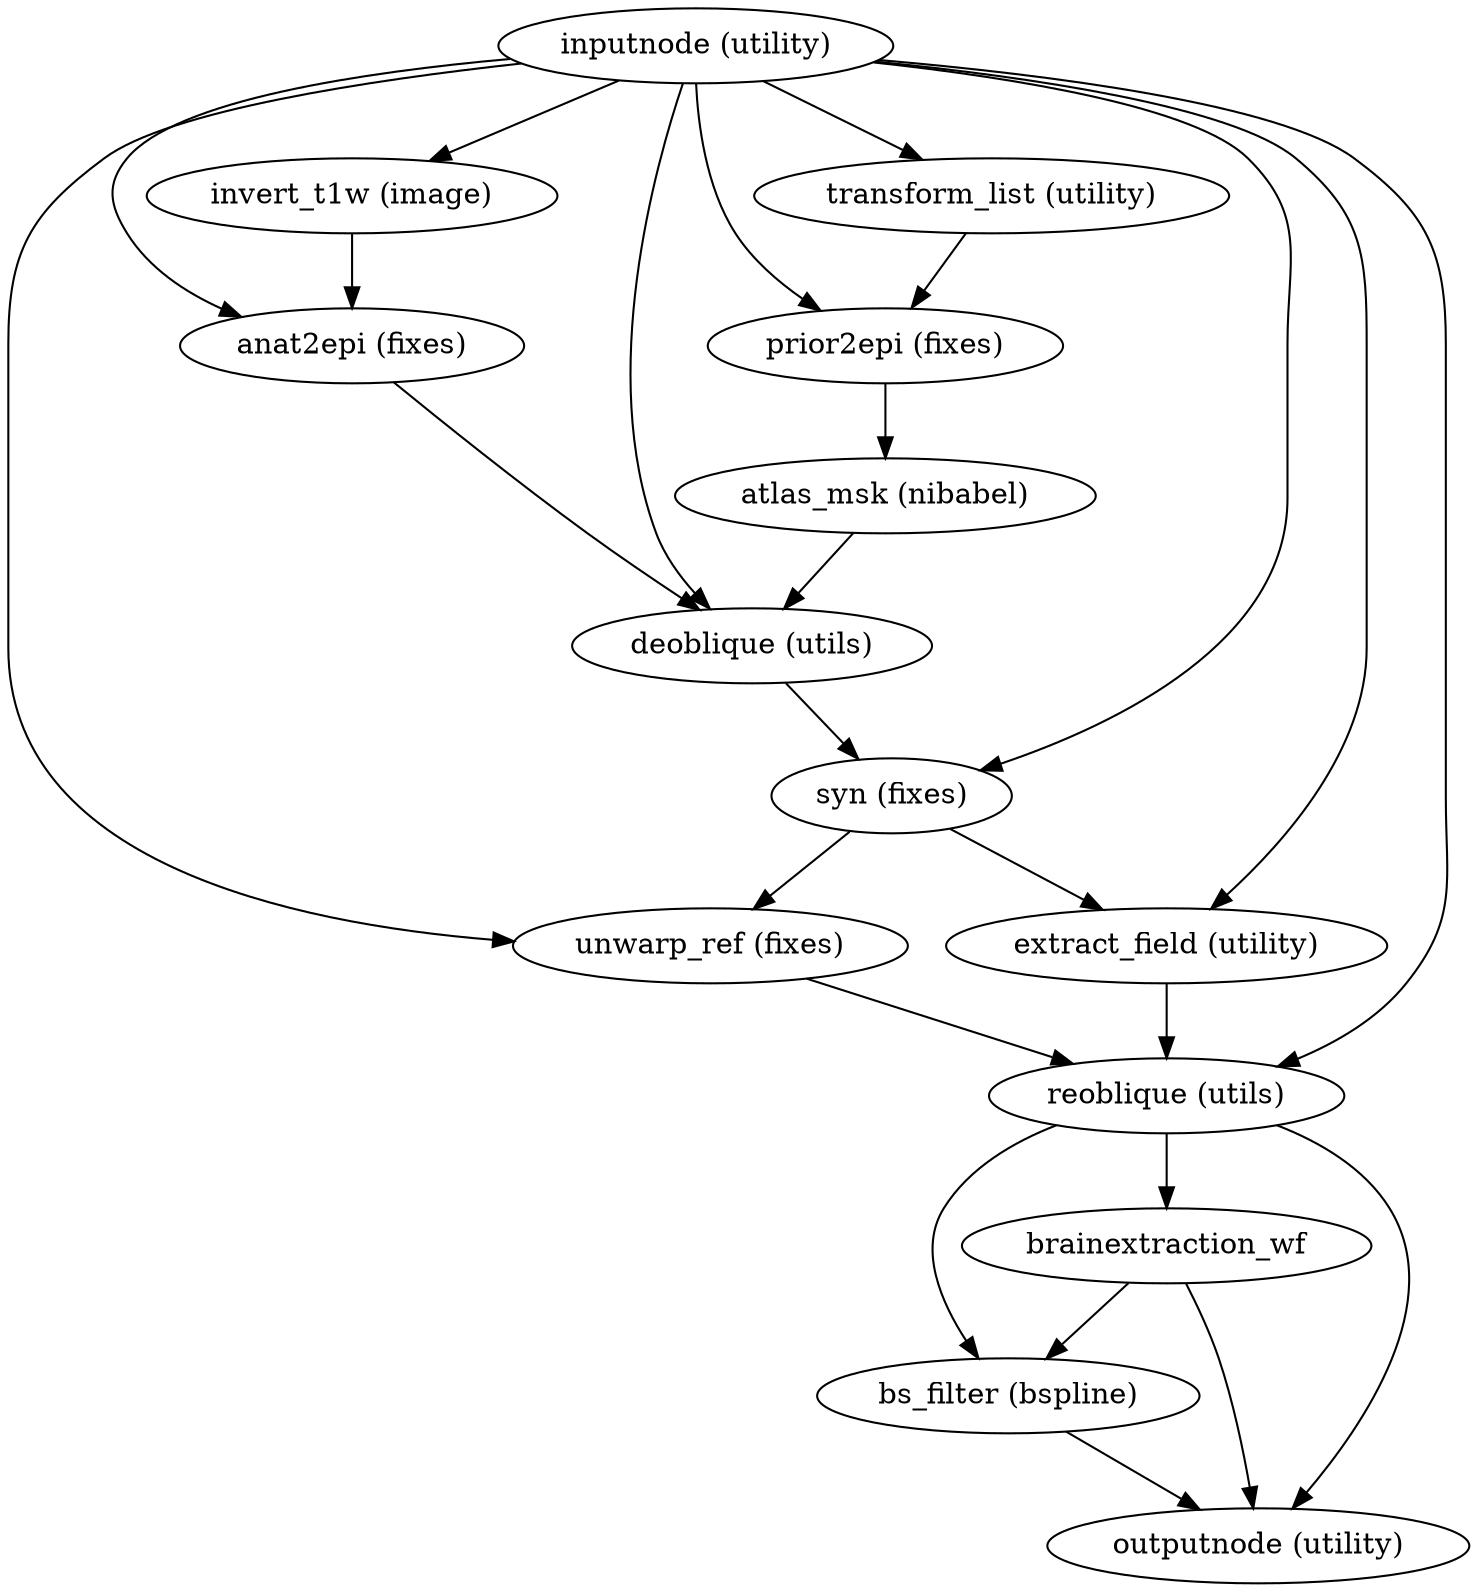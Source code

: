 strict digraph  {
"inputnode (utility)";
"transform_list (utility)";
"invert_t1w (image)";
"anat2epi (fixes)";
"deoblique (utils)";
"reoblique (utils)";
"syn (fixes)";
"unwarp_ref (fixes)";
"prior2epi (fixes)";
"extract_field (utility)";
brainextraction_wf;
"bs_filter (bspline)";
"outputnode (utility)";
"atlas_msk (nibabel)";
"inputnode (utility)" -> "transform_list (utility)";
"inputnode (utility)" -> "invert_t1w (image)";
"inputnode (utility)" -> "anat2epi (fixes)";
"inputnode (utility)" -> "deoblique (utils)";
"inputnode (utility)" -> "reoblique (utils)";
"inputnode (utility)" -> "syn (fixes)";
"inputnode (utility)" -> "unwarp_ref (fixes)";
"inputnode (utility)" -> "prior2epi (fixes)";
"inputnode (utility)" -> "extract_field (utility)";
"transform_list (utility)" -> "prior2epi (fixes)";
"invert_t1w (image)" -> "anat2epi (fixes)";
"anat2epi (fixes)" -> "deoblique (utils)";
"deoblique (utils)" -> "syn (fixes)";
"reoblique (utils)" -> brainextraction_wf;
"reoblique (utils)" -> "bs_filter (bspline)";
"reoblique (utils)" -> "outputnode (utility)";
"syn (fixes)" -> "extract_field (utility)";
"syn (fixes)" -> "unwarp_ref (fixes)";
"unwarp_ref (fixes)" -> "reoblique (utils)";
"prior2epi (fixes)" -> "atlas_msk (nibabel)";
"extract_field (utility)" -> "reoblique (utils)";
brainextraction_wf -> "bs_filter (bspline)";
brainextraction_wf -> "outputnode (utility)";
"bs_filter (bspline)" -> "outputnode (utility)";
"atlas_msk (nibabel)" -> "deoblique (utils)";
}
